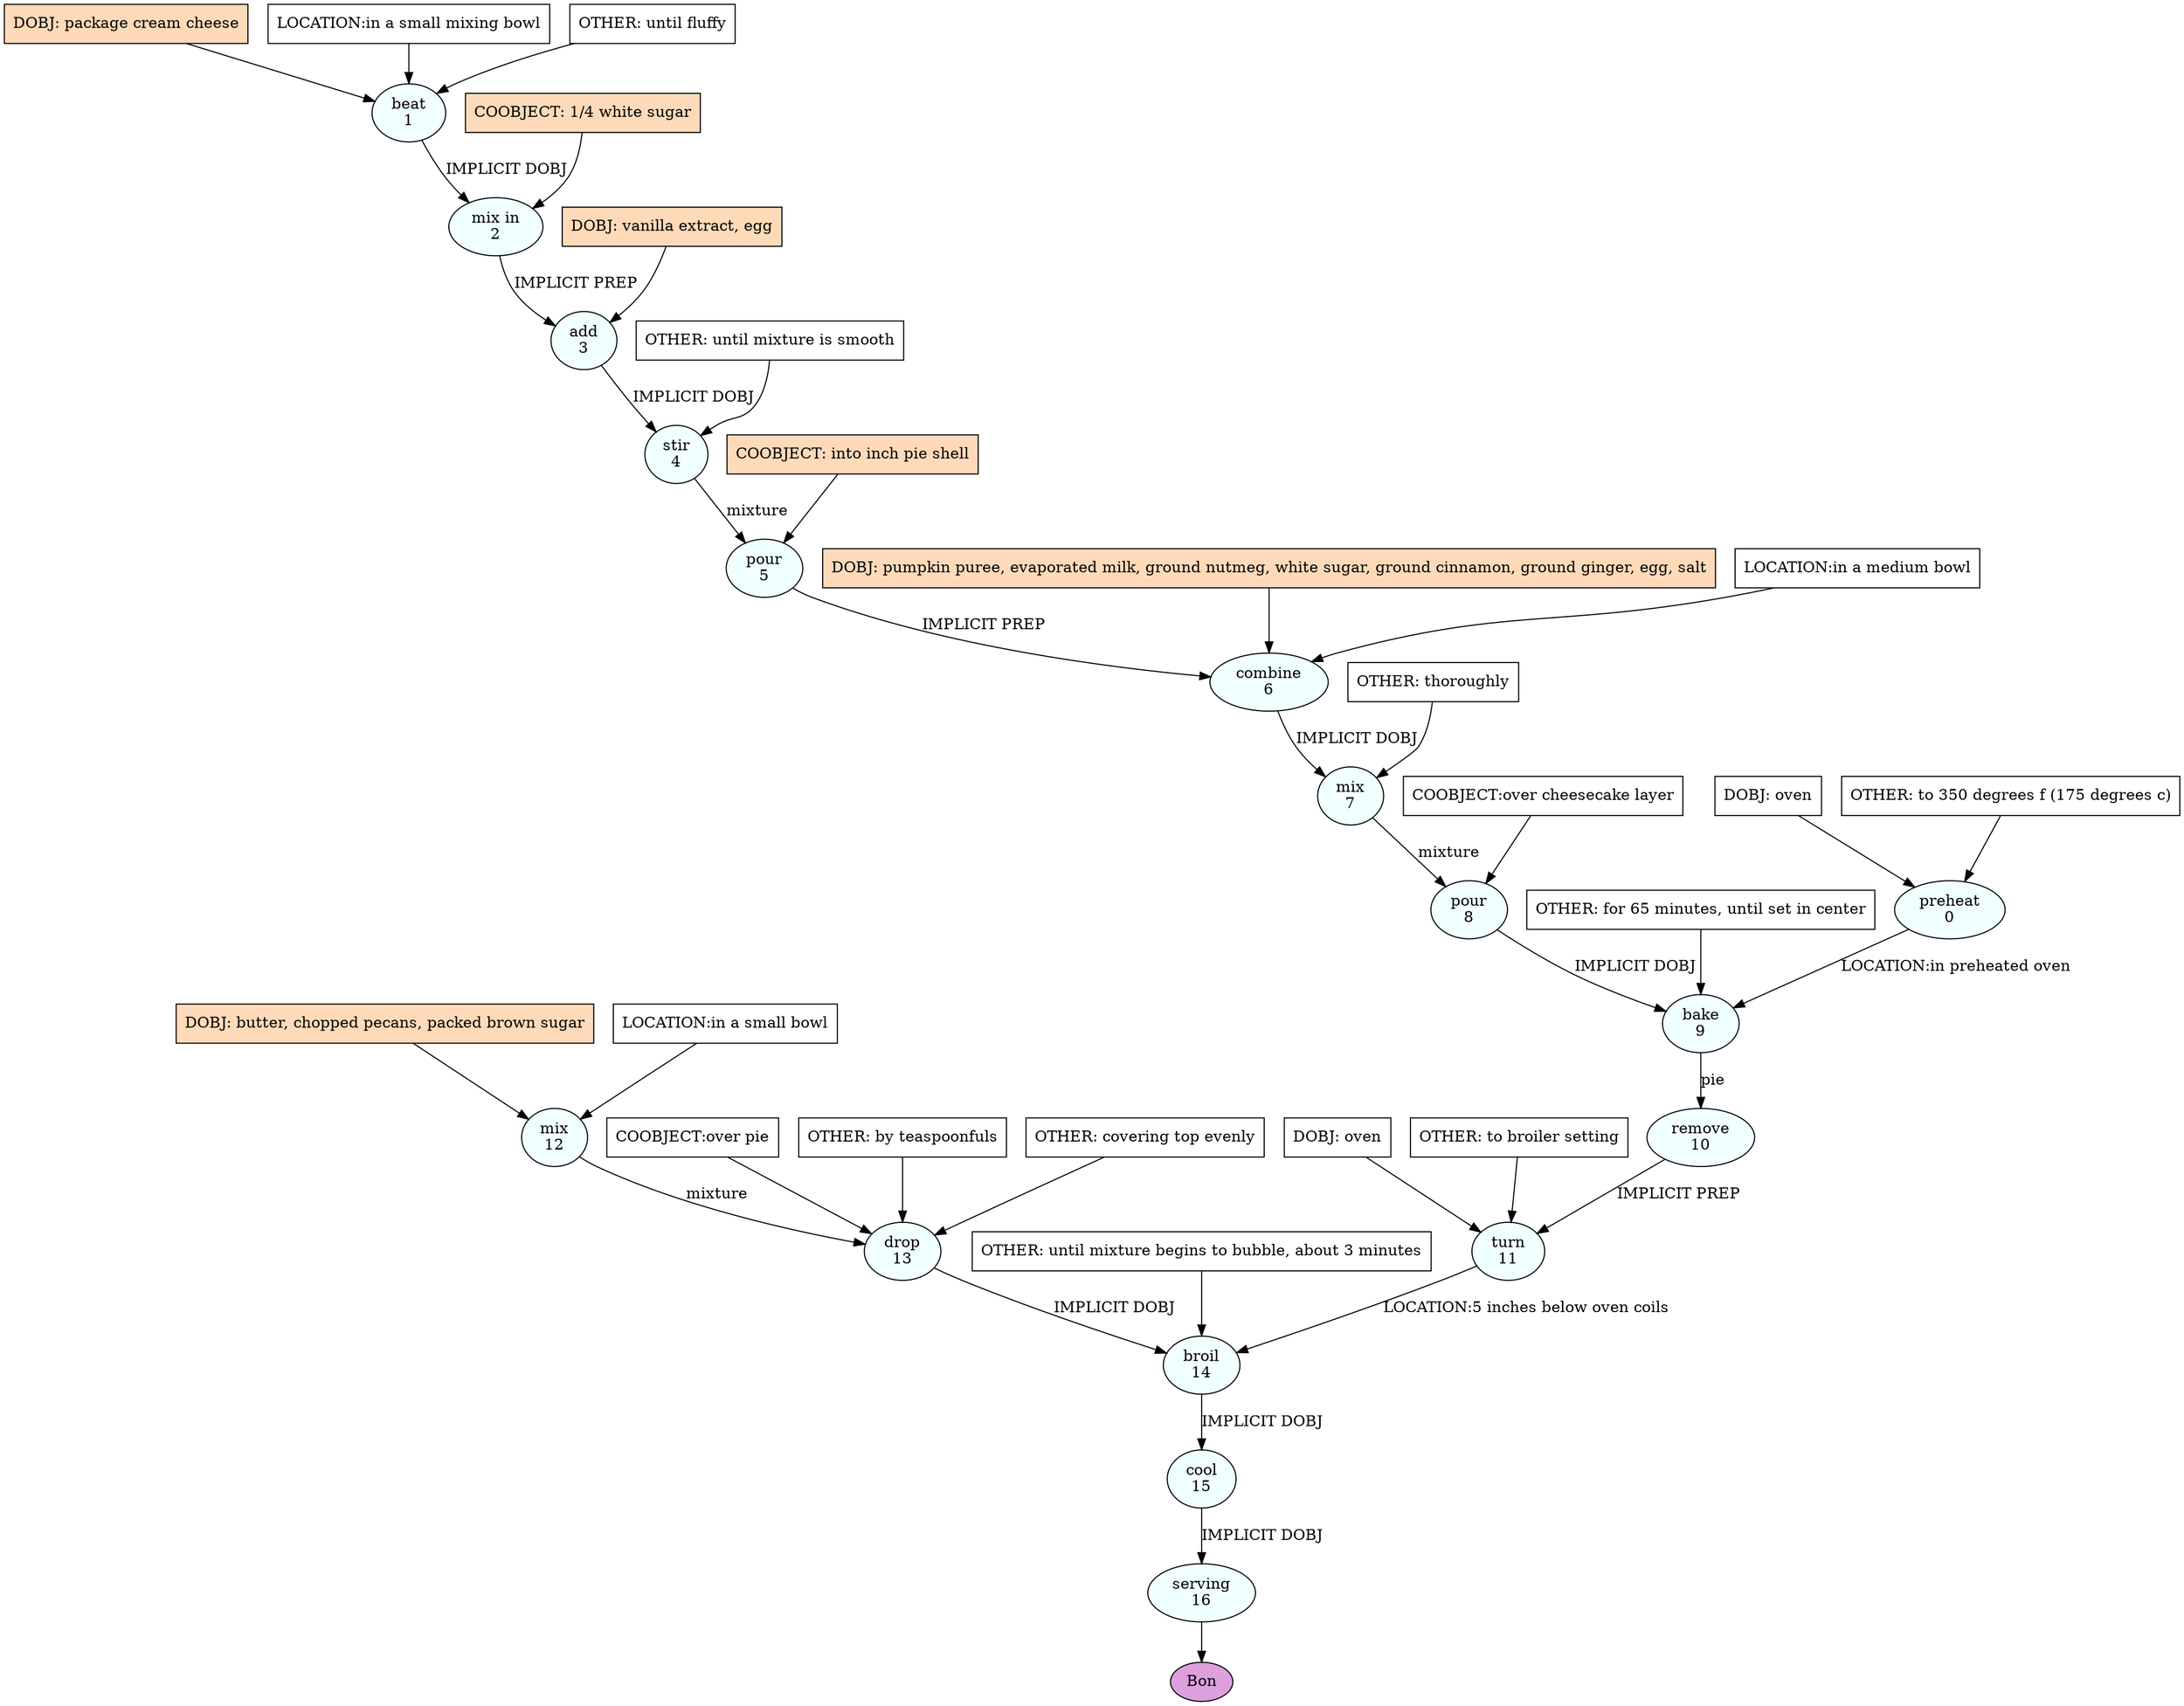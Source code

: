 digraph recipe {
E0[label="preheat
0", shape=oval, style=filled, fillcolor=azure]
E1[label="beat
1", shape=oval, style=filled, fillcolor=azure]
E2[label="mix in
2", shape=oval, style=filled, fillcolor=azure]
E3[label="add
3", shape=oval, style=filled, fillcolor=azure]
E4[label="stir
4", shape=oval, style=filled, fillcolor=azure]
E5[label="pour
5", shape=oval, style=filled, fillcolor=azure]
E6[label="combine
6", shape=oval, style=filled, fillcolor=azure]
E7[label="mix
7", shape=oval, style=filled, fillcolor=azure]
E8[label="pour
8", shape=oval, style=filled, fillcolor=azure]
E9[label="bake
9", shape=oval, style=filled, fillcolor=azure]
E10[label="remove
10", shape=oval, style=filled, fillcolor=azure]
E11[label="turn
11", shape=oval, style=filled, fillcolor=azure]
E12[label="mix
12", shape=oval, style=filled, fillcolor=azure]
E13[label="drop
13", shape=oval, style=filled, fillcolor=azure]
E14[label="broil
14", shape=oval, style=filled, fillcolor=azure]
E15[label="cool
15", shape=oval, style=filled, fillcolor=azure]
E16[label="serving
16", shape=oval, style=filled, fillcolor=azure]
D0[label="DOBJ: oven", shape=box, style=filled, fillcolor=white]
D0 -> E0
O0_0[label="OTHER: to 350 degrees f (175 degrees c)", shape=box, style=filled, fillcolor=white]
O0_0 -> E0
D1[label="DOBJ: package cream cheese", shape=box, style=filled, fillcolor=peachpuff]
D1 -> E1
P1_0[label="LOCATION:in a small mixing bowl", shape=box, style=filled, fillcolor=white]
P1_0 -> E1
O1_0[label="OTHER: until fluffy", shape=box, style=filled, fillcolor=white]
O1_0 -> E1
D12[label="DOBJ: butter, chopped pecans, packed brown sugar", shape=box, style=filled, fillcolor=peachpuff]
D12 -> E12
P12_0[label="LOCATION:in a small bowl", shape=box, style=filled, fillcolor=white]
P12_0 -> E12
E1 -> E2 [label="IMPLICIT DOBJ"]
P2_0_ing[label="COOBJECT: 1/4 white sugar", shape=box, style=filled, fillcolor=peachpuff]
P2_0_ing -> E2
D3_ing[label="DOBJ: vanilla extract, egg", shape=box, style=filled, fillcolor=peachpuff]
D3_ing -> E3
E2 -> E3 [label="IMPLICIT PREP"]
E3 -> E4 [label="IMPLICIT DOBJ"]
O4_0_0[label="OTHER: until mixture is smooth", shape=box, style=filled, fillcolor=white]
O4_0_0 -> E4
E4 -> E5 [label="mixture"]
P5_0_ing[label="COOBJECT: into inch pie shell", shape=box, style=filled, fillcolor=peachpuff]
P5_0_ing -> E5
D6_ing[label="DOBJ: pumpkin puree, evaporated milk, ground nutmeg, white sugar, ground cinnamon, ground ginger, egg, salt", shape=box, style=filled, fillcolor=peachpuff]
D6_ing -> E6
E5 -> E6 [label="IMPLICIT PREP"]
P6_1_0[label="LOCATION:in a medium bowl", shape=box, style=filled, fillcolor=white]
P6_1_0 -> E6
E6 -> E7 [label="IMPLICIT DOBJ"]
O7_0_0[label="OTHER: thoroughly", shape=box, style=filled, fillcolor=white]
O7_0_0 -> E7
E7 -> E8 [label="mixture"]
P8_0_0[label="COOBJECT:over cheesecake layer", shape=box, style=filled, fillcolor=white]
P8_0_0 -> E8
E8 -> E9 [label="IMPLICIT DOBJ"]
E0 -> E9 [label="LOCATION:in preheated oven"]
O9_0_0[label="OTHER: for 65 minutes, until set in center", shape=box, style=filled, fillcolor=white]
O9_0_0 -> E9
E9 -> E10 [label="pie"]
D11_0[label="DOBJ: oven", shape=box, style=filled, fillcolor=white]
D11_0 -> E11
E10 -> E11 [label="IMPLICIT PREP"]
O11_0_0[label="OTHER: to broiler setting", shape=box, style=filled, fillcolor=white]
O11_0_0 -> E11
E12 -> E13 [label="mixture"]
P13_0_0[label="COOBJECT:over pie", shape=box, style=filled, fillcolor=white]
P13_0_0 -> E13
O13_0_0[label="OTHER: by teaspoonfuls", shape=box, style=filled, fillcolor=white]
O13_0_0 -> E13
O13_1_0[label="OTHER: covering top evenly", shape=box, style=filled, fillcolor=white]
O13_1_0 -> E13
E13 -> E14 [label="IMPLICIT DOBJ"]
E11 -> E14 [label="LOCATION:5 inches below oven coils"]
O14_0_0[label="OTHER: until mixture begins to bubble, about 3 minutes", shape=box, style=filled, fillcolor=white]
O14_0_0 -> E14
E14 -> E15 [label="IMPLICIT DOBJ"]
E15 -> E16 [label="IMPLICIT DOBJ"]
EOR[label="Bon", shape=oval, style=filled, fillcolor=plum]
E16 -> EOR
}

